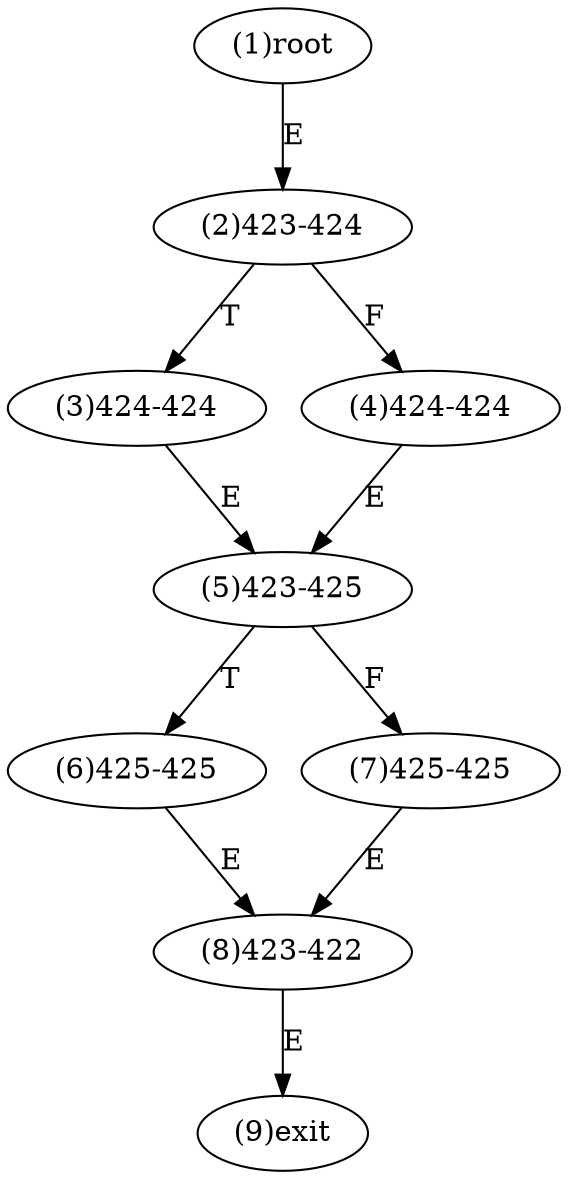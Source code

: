 digraph "" { 
1[ label="(1)root"];
2[ label="(2)423-424"];
3[ label="(3)424-424"];
4[ label="(4)424-424"];
5[ label="(5)423-425"];
6[ label="(6)425-425"];
7[ label="(7)425-425"];
8[ label="(8)423-422"];
9[ label="(9)exit"];
1->2[ label="E"];
2->4[ label="F"];
2->3[ label="T"];
3->5[ label="E"];
4->5[ label="E"];
5->7[ label="F"];
5->6[ label="T"];
6->8[ label="E"];
7->8[ label="E"];
8->9[ label="E"];
}